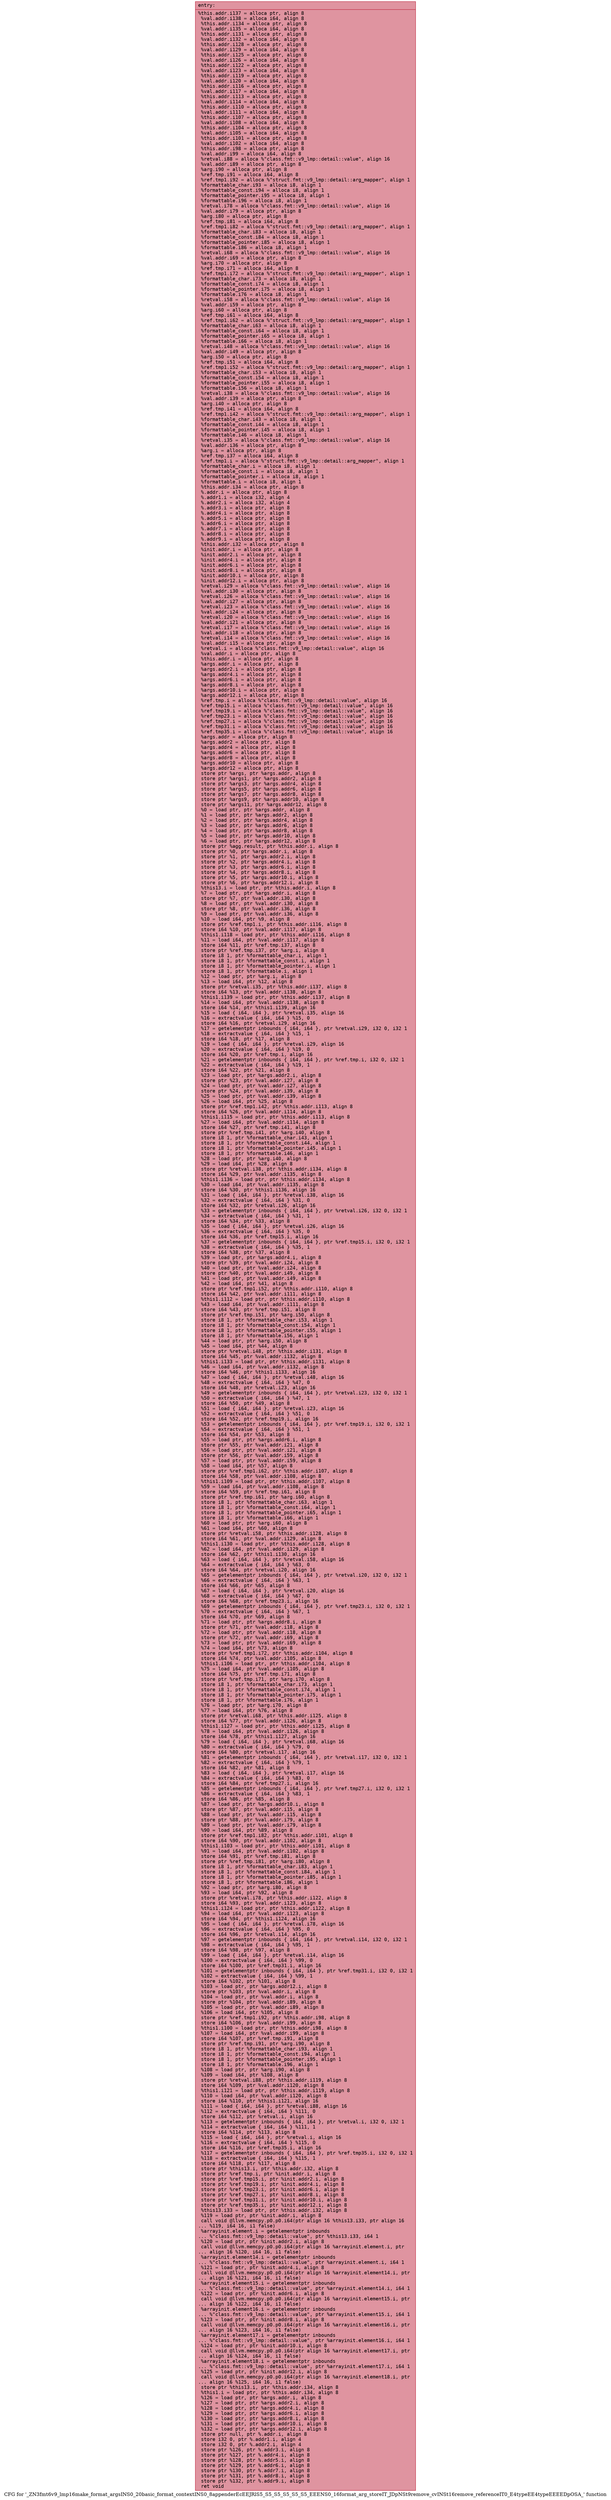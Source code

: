 digraph "CFG for '_ZN3fmt6v9_lmp16make_format_argsINS0_20basic_format_contextINS0_8appenderEcEEJRlS5_S5_S5_S5_S5_S5_EEENS0_16format_arg_storeIT_JDpNSt9remove_cvINSt16remove_referenceIT0_E4typeEE4typeEEEEDpOSA_' function" {
	label="CFG for '_ZN3fmt6v9_lmp16make_format_argsINS0_20basic_format_contextINS0_8appenderEcEEJRlS5_S5_S5_S5_S5_S5_EEENS0_16format_arg_storeIT_JDpNSt9remove_cvINSt16remove_referenceIT0_E4typeEE4typeEEEEDpOSA_' function";

	Node0x5602384758b0 [shape=record,color="#b70d28ff", style=filled, fillcolor="#b70d2870" fontname="Courier",label="{entry:\l|  %this.addr.i137 = alloca ptr, align 8\l  %val.addr.i138 = alloca i64, align 8\l  %this.addr.i134 = alloca ptr, align 8\l  %val.addr.i135 = alloca i64, align 8\l  %this.addr.i131 = alloca ptr, align 8\l  %val.addr.i132 = alloca i64, align 8\l  %this.addr.i128 = alloca ptr, align 8\l  %val.addr.i129 = alloca i64, align 8\l  %this.addr.i125 = alloca ptr, align 8\l  %val.addr.i126 = alloca i64, align 8\l  %this.addr.i122 = alloca ptr, align 8\l  %val.addr.i123 = alloca i64, align 8\l  %this.addr.i119 = alloca ptr, align 8\l  %val.addr.i120 = alloca i64, align 8\l  %this.addr.i116 = alloca ptr, align 8\l  %val.addr.i117 = alloca i64, align 8\l  %this.addr.i113 = alloca ptr, align 8\l  %val.addr.i114 = alloca i64, align 8\l  %this.addr.i110 = alloca ptr, align 8\l  %val.addr.i111 = alloca i64, align 8\l  %this.addr.i107 = alloca ptr, align 8\l  %val.addr.i108 = alloca i64, align 8\l  %this.addr.i104 = alloca ptr, align 8\l  %val.addr.i105 = alloca i64, align 8\l  %this.addr.i101 = alloca ptr, align 8\l  %val.addr.i102 = alloca i64, align 8\l  %this.addr.i98 = alloca ptr, align 8\l  %val.addr.i99 = alloca i64, align 8\l  %retval.i88 = alloca %\"class.fmt::v9_lmp::detail::value\", align 16\l  %val.addr.i89 = alloca ptr, align 8\l  %arg.i90 = alloca ptr, align 8\l  %ref.tmp.i91 = alloca i64, align 8\l  %ref.tmp1.i92 = alloca %\"struct.fmt::v9_lmp::detail::arg_mapper\", align 1\l  %formattable_char.i93 = alloca i8, align 1\l  %formattable_const.i94 = alloca i8, align 1\l  %formattable_pointer.i95 = alloca i8, align 1\l  %formattable.i96 = alloca i8, align 1\l  %retval.i78 = alloca %\"class.fmt::v9_lmp::detail::value\", align 16\l  %val.addr.i79 = alloca ptr, align 8\l  %arg.i80 = alloca ptr, align 8\l  %ref.tmp.i81 = alloca i64, align 8\l  %ref.tmp1.i82 = alloca %\"struct.fmt::v9_lmp::detail::arg_mapper\", align 1\l  %formattable_char.i83 = alloca i8, align 1\l  %formattable_const.i84 = alloca i8, align 1\l  %formattable_pointer.i85 = alloca i8, align 1\l  %formattable.i86 = alloca i8, align 1\l  %retval.i68 = alloca %\"class.fmt::v9_lmp::detail::value\", align 16\l  %val.addr.i69 = alloca ptr, align 8\l  %arg.i70 = alloca ptr, align 8\l  %ref.tmp.i71 = alloca i64, align 8\l  %ref.tmp1.i72 = alloca %\"struct.fmt::v9_lmp::detail::arg_mapper\", align 1\l  %formattable_char.i73 = alloca i8, align 1\l  %formattable_const.i74 = alloca i8, align 1\l  %formattable_pointer.i75 = alloca i8, align 1\l  %formattable.i76 = alloca i8, align 1\l  %retval.i58 = alloca %\"class.fmt::v9_lmp::detail::value\", align 16\l  %val.addr.i59 = alloca ptr, align 8\l  %arg.i60 = alloca ptr, align 8\l  %ref.tmp.i61 = alloca i64, align 8\l  %ref.tmp1.i62 = alloca %\"struct.fmt::v9_lmp::detail::arg_mapper\", align 1\l  %formattable_char.i63 = alloca i8, align 1\l  %formattable_const.i64 = alloca i8, align 1\l  %formattable_pointer.i65 = alloca i8, align 1\l  %formattable.i66 = alloca i8, align 1\l  %retval.i48 = alloca %\"class.fmt::v9_lmp::detail::value\", align 16\l  %val.addr.i49 = alloca ptr, align 8\l  %arg.i50 = alloca ptr, align 8\l  %ref.tmp.i51 = alloca i64, align 8\l  %ref.tmp1.i52 = alloca %\"struct.fmt::v9_lmp::detail::arg_mapper\", align 1\l  %formattable_char.i53 = alloca i8, align 1\l  %formattable_const.i54 = alloca i8, align 1\l  %formattable_pointer.i55 = alloca i8, align 1\l  %formattable.i56 = alloca i8, align 1\l  %retval.i38 = alloca %\"class.fmt::v9_lmp::detail::value\", align 16\l  %val.addr.i39 = alloca ptr, align 8\l  %arg.i40 = alloca ptr, align 8\l  %ref.tmp.i41 = alloca i64, align 8\l  %ref.tmp1.i42 = alloca %\"struct.fmt::v9_lmp::detail::arg_mapper\", align 1\l  %formattable_char.i43 = alloca i8, align 1\l  %formattable_const.i44 = alloca i8, align 1\l  %formattable_pointer.i45 = alloca i8, align 1\l  %formattable.i46 = alloca i8, align 1\l  %retval.i35 = alloca %\"class.fmt::v9_lmp::detail::value\", align 16\l  %val.addr.i36 = alloca ptr, align 8\l  %arg.i = alloca ptr, align 8\l  %ref.tmp.i37 = alloca i64, align 8\l  %ref.tmp1.i = alloca %\"struct.fmt::v9_lmp::detail::arg_mapper\", align 1\l  %formattable_char.i = alloca i8, align 1\l  %formattable_const.i = alloca i8, align 1\l  %formattable_pointer.i = alloca i8, align 1\l  %formattable.i = alloca i8, align 1\l  %this.addr.i34 = alloca ptr, align 8\l  %.addr.i = alloca ptr, align 8\l  %.addr1.i = alloca i32, align 4\l  %.addr2.i = alloca i32, align 4\l  %.addr3.i = alloca ptr, align 8\l  %.addr4.i = alloca ptr, align 8\l  %.addr5.i = alloca ptr, align 8\l  %.addr6.i = alloca ptr, align 8\l  %.addr7.i = alloca ptr, align 8\l  %.addr8.i = alloca ptr, align 8\l  %.addr9.i = alloca ptr, align 8\l  %this.addr.i32 = alloca ptr, align 8\l  %init.addr.i = alloca ptr, align 8\l  %init.addr2.i = alloca ptr, align 8\l  %init.addr4.i = alloca ptr, align 8\l  %init.addr6.i = alloca ptr, align 8\l  %init.addr8.i = alloca ptr, align 8\l  %init.addr10.i = alloca ptr, align 8\l  %init.addr12.i = alloca ptr, align 8\l  %retval.i29 = alloca %\"class.fmt::v9_lmp::detail::value\", align 16\l  %val.addr.i30 = alloca ptr, align 8\l  %retval.i26 = alloca %\"class.fmt::v9_lmp::detail::value\", align 16\l  %val.addr.i27 = alloca ptr, align 8\l  %retval.i23 = alloca %\"class.fmt::v9_lmp::detail::value\", align 16\l  %val.addr.i24 = alloca ptr, align 8\l  %retval.i20 = alloca %\"class.fmt::v9_lmp::detail::value\", align 16\l  %val.addr.i21 = alloca ptr, align 8\l  %retval.i17 = alloca %\"class.fmt::v9_lmp::detail::value\", align 16\l  %val.addr.i18 = alloca ptr, align 8\l  %retval.i14 = alloca %\"class.fmt::v9_lmp::detail::value\", align 16\l  %val.addr.i15 = alloca ptr, align 8\l  %retval.i = alloca %\"class.fmt::v9_lmp::detail::value\", align 16\l  %val.addr.i = alloca ptr, align 8\l  %this.addr.i = alloca ptr, align 8\l  %args.addr.i = alloca ptr, align 8\l  %args.addr2.i = alloca ptr, align 8\l  %args.addr4.i = alloca ptr, align 8\l  %args.addr6.i = alloca ptr, align 8\l  %args.addr8.i = alloca ptr, align 8\l  %args.addr10.i = alloca ptr, align 8\l  %args.addr12.i = alloca ptr, align 8\l  %ref.tmp.i = alloca %\"class.fmt::v9_lmp::detail::value\", align 16\l  %ref.tmp15.i = alloca %\"class.fmt::v9_lmp::detail::value\", align 16\l  %ref.tmp19.i = alloca %\"class.fmt::v9_lmp::detail::value\", align 16\l  %ref.tmp23.i = alloca %\"class.fmt::v9_lmp::detail::value\", align 16\l  %ref.tmp27.i = alloca %\"class.fmt::v9_lmp::detail::value\", align 16\l  %ref.tmp31.i = alloca %\"class.fmt::v9_lmp::detail::value\", align 16\l  %ref.tmp35.i = alloca %\"class.fmt::v9_lmp::detail::value\", align 16\l  %args.addr = alloca ptr, align 8\l  %args.addr2 = alloca ptr, align 8\l  %args.addr4 = alloca ptr, align 8\l  %args.addr6 = alloca ptr, align 8\l  %args.addr8 = alloca ptr, align 8\l  %args.addr10 = alloca ptr, align 8\l  %args.addr12 = alloca ptr, align 8\l  store ptr %args, ptr %args.addr, align 8\l  store ptr %args1, ptr %args.addr2, align 8\l  store ptr %args3, ptr %args.addr4, align 8\l  store ptr %args5, ptr %args.addr6, align 8\l  store ptr %args7, ptr %args.addr8, align 8\l  store ptr %args9, ptr %args.addr10, align 8\l  store ptr %args11, ptr %args.addr12, align 8\l  %0 = load ptr, ptr %args.addr, align 8\l  %1 = load ptr, ptr %args.addr2, align 8\l  %2 = load ptr, ptr %args.addr4, align 8\l  %3 = load ptr, ptr %args.addr6, align 8\l  %4 = load ptr, ptr %args.addr8, align 8\l  %5 = load ptr, ptr %args.addr10, align 8\l  %6 = load ptr, ptr %args.addr12, align 8\l  store ptr %agg.result, ptr %this.addr.i, align 8\l  store ptr %0, ptr %args.addr.i, align 8\l  store ptr %1, ptr %args.addr2.i, align 8\l  store ptr %2, ptr %args.addr4.i, align 8\l  store ptr %3, ptr %args.addr6.i, align 8\l  store ptr %4, ptr %args.addr8.i, align 8\l  store ptr %5, ptr %args.addr10.i, align 8\l  store ptr %6, ptr %args.addr12.i, align 8\l  %this13.i = load ptr, ptr %this.addr.i, align 8\l  %7 = load ptr, ptr %args.addr.i, align 8\l  store ptr %7, ptr %val.addr.i30, align 8\l  %8 = load ptr, ptr %val.addr.i30, align 8\l  store ptr %8, ptr %val.addr.i36, align 8\l  %9 = load ptr, ptr %val.addr.i36, align 8\l  %10 = load i64, ptr %9, align 8\l  store ptr %ref.tmp1.i, ptr %this.addr.i116, align 8\l  store i64 %10, ptr %val.addr.i117, align 8\l  %this1.i118 = load ptr, ptr %this.addr.i116, align 8\l  %11 = load i64, ptr %val.addr.i117, align 8\l  store i64 %11, ptr %ref.tmp.i37, align 8\l  store ptr %ref.tmp.i37, ptr %arg.i, align 8\l  store i8 1, ptr %formattable_char.i, align 1\l  store i8 1, ptr %formattable_const.i, align 1\l  store i8 1, ptr %formattable_pointer.i, align 1\l  store i8 1, ptr %formattable.i, align 1\l  %12 = load ptr, ptr %arg.i, align 8\l  %13 = load i64, ptr %12, align 8\l  store ptr %retval.i35, ptr %this.addr.i137, align 8\l  store i64 %13, ptr %val.addr.i138, align 8\l  %this1.i139 = load ptr, ptr %this.addr.i137, align 8\l  %14 = load i64, ptr %val.addr.i138, align 8\l  store i64 %14, ptr %this1.i139, align 16\l  %15 = load \{ i64, i64 \}, ptr %retval.i35, align 16\l  %16 = extractvalue \{ i64, i64 \} %15, 0\l  store i64 %16, ptr %retval.i29, align 16\l  %17 = getelementptr inbounds \{ i64, i64 \}, ptr %retval.i29, i32 0, i32 1\l  %18 = extractvalue \{ i64, i64 \} %15, 1\l  store i64 %18, ptr %17, align 8\l  %19 = load \{ i64, i64 \}, ptr %retval.i29, align 16\l  %20 = extractvalue \{ i64, i64 \} %19, 0\l  store i64 %20, ptr %ref.tmp.i, align 16\l  %21 = getelementptr inbounds \{ i64, i64 \}, ptr %ref.tmp.i, i32 0, i32 1\l  %22 = extractvalue \{ i64, i64 \} %19, 1\l  store i64 %22, ptr %21, align 8\l  %23 = load ptr, ptr %args.addr2.i, align 8\l  store ptr %23, ptr %val.addr.i27, align 8\l  %24 = load ptr, ptr %val.addr.i27, align 8\l  store ptr %24, ptr %val.addr.i39, align 8\l  %25 = load ptr, ptr %val.addr.i39, align 8\l  %26 = load i64, ptr %25, align 8\l  store ptr %ref.tmp1.i42, ptr %this.addr.i113, align 8\l  store i64 %26, ptr %val.addr.i114, align 8\l  %this1.i115 = load ptr, ptr %this.addr.i113, align 8\l  %27 = load i64, ptr %val.addr.i114, align 8\l  store i64 %27, ptr %ref.tmp.i41, align 8\l  store ptr %ref.tmp.i41, ptr %arg.i40, align 8\l  store i8 1, ptr %formattable_char.i43, align 1\l  store i8 1, ptr %formattable_const.i44, align 1\l  store i8 1, ptr %formattable_pointer.i45, align 1\l  store i8 1, ptr %formattable.i46, align 1\l  %28 = load ptr, ptr %arg.i40, align 8\l  %29 = load i64, ptr %28, align 8\l  store ptr %retval.i38, ptr %this.addr.i134, align 8\l  store i64 %29, ptr %val.addr.i135, align 8\l  %this1.i136 = load ptr, ptr %this.addr.i134, align 8\l  %30 = load i64, ptr %val.addr.i135, align 8\l  store i64 %30, ptr %this1.i136, align 16\l  %31 = load \{ i64, i64 \}, ptr %retval.i38, align 16\l  %32 = extractvalue \{ i64, i64 \} %31, 0\l  store i64 %32, ptr %retval.i26, align 16\l  %33 = getelementptr inbounds \{ i64, i64 \}, ptr %retval.i26, i32 0, i32 1\l  %34 = extractvalue \{ i64, i64 \} %31, 1\l  store i64 %34, ptr %33, align 8\l  %35 = load \{ i64, i64 \}, ptr %retval.i26, align 16\l  %36 = extractvalue \{ i64, i64 \} %35, 0\l  store i64 %36, ptr %ref.tmp15.i, align 16\l  %37 = getelementptr inbounds \{ i64, i64 \}, ptr %ref.tmp15.i, i32 0, i32 1\l  %38 = extractvalue \{ i64, i64 \} %35, 1\l  store i64 %38, ptr %37, align 8\l  %39 = load ptr, ptr %args.addr4.i, align 8\l  store ptr %39, ptr %val.addr.i24, align 8\l  %40 = load ptr, ptr %val.addr.i24, align 8\l  store ptr %40, ptr %val.addr.i49, align 8\l  %41 = load ptr, ptr %val.addr.i49, align 8\l  %42 = load i64, ptr %41, align 8\l  store ptr %ref.tmp1.i52, ptr %this.addr.i110, align 8\l  store i64 %42, ptr %val.addr.i111, align 8\l  %this1.i112 = load ptr, ptr %this.addr.i110, align 8\l  %43 = load i64, ptr %val.addr.i111, align 8\l  store i64 %43, ptr %ref.tmp.i51, align 8\l  store ptr %ref.tmp.i51, ptr %arg.i50, align 8\l  store i8 1, ptr %formattable_char.i53, align 1\l  store i8 1, ptr %formattable_const.i54, align 1\l  store i8 1, ptr %formattable_pointer.i55, align 1\l  store i8 1, ptr %formattable.i56, align 1\l  %44 = load ptr, ptr %arg.i50, align 8\l  %45 = load i64, ptr %44, align 8\l  store ptr %retval.i48, ptr %this.addr.i131, align 8\l  store i64 %45, ptr %val.addr.i132, align 8\l  %this1.i133 = load ptr, ptr %this.addr.i131, align 8\l  %46 = load i64, ptr %val.addr.i132, align 8\l  store i64 %46, ptr %this1.i133, align 16\l  %47 = load \{ i64, i64 \}, ptr %retval.i48, align 16\l  %48 = extractvalue \{ i64, i64 \} %47, 0\l  store i64 %48, ptr %retval.i23, align 16\l  %49 = getelementptr inbounds \{ i64, i64 \}, ptr %retval.i23, i32 0, i32 1\l  %50 = extractvalue \{ i64, i64 \} %47, 1\l  store i64 %50, ptr %49, align 8\l  %51 = load \{ i64, i64 \}, ptr %retval.i23, align 16\l  %52 = extractvalue \{ i64, i64 \} %51, 0\l  store i64 %52, ptr %ref.tmp19.i, align 16\l  %53 = getelementptr inbounds \{ i64, i64 \}, ptr %ref.tmp19.i, i32 0, i32 1\l  %54 = extractvalue \{ i64, i64 \} %51, 1\l  store i64 %54, ptr %53, align 8\l  %55 = load ptr, ptr %args.addr6.i, align 8\l  store ptr %55, ptr %val.addr.i21, align 8\l  %56 = load ptr, ptr %val.addr.i21, align 8\l  store ptr %56, ptr %val.addr.i59, align 8\l  %57 = load ptr, ptr %val.addr.i59, align 8\l  %58 = load i64, ptr %57, align 8\l  store ptr %ref.tmp1.i62, ptr %this.addr.i107, align 8\l  store i64 %58, ptr %val.addr.i108, align 8\l  %this1.i109 = load ptr, ptr %this.addr.i107, align 8\l  %59 = load i64, ptr %val.addr.i108, align 8\l  store i64 %59, ptr %ref.tmp.i61, align 8\l  store ptr %ref.tmp.i61, ptr %arg.i60, align 8\l  store i8 1, ptr %formattable_char.i63, align 1\l  store i8 1, ptr %formattable_const.i64, align 1\l  store i8 1, ptr %formattable_pointer.i65, align 1\l  store i8 1, ptr %formattable.i66, align 1\l  %60 = load ptr, ptr %arg.i60, align 8\l  %61 = load i64, ptr %60, align 8\l  store ptr %retval.i58, ptr %this.addr.i128, align 8\l  store i64 %61, ptr %val.addr.i129, align 8\l  %this1.i130 = load ptr, ptr %this.addr.i128, align 8\l  %62 = load i64, ptr %val.addr.i129, align 8\l  store i64 %62, ptr %this1.i130, align 16\l  %63 = load \{ i64, i64 \}, ptr %retval.i58, align 16\l  %64 = extractvalue \{ i64, i64 \} %63, 0\l  store i64 %64, ptr %retval.i20, align 16\l  %65 = getelementptr inbounds \{ i64, i64 \}, ptr %retval.i20, i32 0, i32 1\l  %66 = extractvalue \{ i64, i64 \} %63, 1\l  store i64 %66, ptr %65, align 8\l  %67 = load \{ i64, i64 \}, ptr %retval.i20, align 16\l  %68 = extractvalue \{ i64, i64 \} %67, 0\l  store i64 %68, ptr %ref.tmp23.i, align 16\l  %69 = getelementptr inbounds \{ i64, i64 \}, ptr %ref.tmp23.i, i32 0, i32 1\l  %70 = extractvalue \{ i64, i64 \} %67, 1\l  store i64 %70, ptr %69, align 8\l  %71 = load ptr, ptr %args.addr8.i, align 8\l  store ptr %71, ptr %val.addr.i18, align 8\l  %72 = load ptr, ptr %val.addr.i18, align 8\l  store ptr %72, ptr %val.addr.i69, align 8\l  %73 = load ptr, ptr %val.addr.i69, align 8\l  %74 = load i64, ptr %73, align 8\l  store ptr %ref.tmp1.i72, ptr %this.addr.i104, align 8\l  store i64 %74, ptr %val.addr.i105, align 8\l  %this1.i106 = load ptr, ptr %this.addr.i104, align 8\l  %75 = load i64, ptr %val.addr.i105, align 8\l  store i64 %75, ptr %ref.tmp.i71, align 8\l  store ptr %ref.tmp.i71, ptr %arg.i70, align 8\l  store i8 1, ptr %formattable_char.i73, align 1\l  store i8 1, ptr %formattable_const.i74, align 1\l  store i8 1, ptr %formattable_pointer.i75, align 1\l  store i8 1, ptr %formattable.i76, align 1\l  %76 = load ptr, ptr %arg.i70, align 8\l  %77 = load i64, ptr %76, align 8\l  store ptr %retval.i68, ptr %this.addr.i125, align 8\l  store i64 %77, ptr %val.addr.i126, align 8\l  %this1.i127 = load ptr, ptr %this.addr.i125, align 8\l  %78 = load i64, ptr %val.addr.i126, align 8\l  store i64 %78, ptr %this1.i127, align 16\l  %79 = load \{ i64, i64 \}, ptr %retval.i68, align 16\l  %80 = extractvalue \{ i64, i64 \} %79, 0\l  store i64 %80, ptr %retval.i17, align 16\l  %81 = getelementptr inbounds \{ i64, i64 \}, ptr %retval.i17, i32 0, i32 1\l  %82 = extractvalue \{ i64, i64 \} %79, 1\l  store i64 %82, ptr %81, align 8\l  %83 = load \{ i64, i64 \}, ptr %retval.i17, align 16\l  %84 = extractvalue \{ i64, i64 \} %83, 0\l  store i64 %84, ptr %ref.tmp27.i, align 16\l  %85 = getelementptr inbounds \{ i64, i64 \}, ptr %ref.tmp27.i, i32 0, i32 1\l  %86 = extractvalue \{ i64, i64 \} %83, 1\l  store i64 %86, ptr %85, align 8\l  %87 = load ptr, ptr %args.addr10.i, align 8\l  store ptr %87, ptr %val.addr.i15, align 8\l  %88 = load ptr, ptr %val.addr.i15, align 8\l  store ptr %88, ptr %val.addr.i79, align 8\l  %89 = load ptr, ptr %val.addr.i79, align 8\l  %90 = load i64, ptr %89, align 8\l  store ptr %ref.tmp1.i82, ptr %this.addr.i101, align 8\l  store i64 %90, ptr %val.addr.i102, align 8\l  %this1.i103 = load ptr, ptr %this.addr.i101, align 8\l  %91 = load i64, ptr %val.addr.i102, align 8\l  store i64 %91, ptr %ref.tmp.i81, align 8\l  store ptr %ref.tmp.i81, ptr %arg.i80, align 8\l  store i8 1, ptr %formattable_char.i83, align 1\l  store i8 1, ptr %formattable_const.i84, align 1\l  store i8 1, ptr %formattable_pointer.i85, align 1\l  store i8 1, ptr %formattable.i86, align 1\l  %92 = load ptr, ptr %arg.i80, align 8\l  %93 = load i64, ptr %92, align 8\l  store ptr %retval.i78, ptr %this.addr.i122, align 8\l  store i64 %93, ptr %val.addr.i123, align 8\l  %this1.i124 = load ptr, ptr %this.addr.i122, align 8\l  %94 = load i64, ptr %val.addr.i123, align 8\l  store i64 %94, ptr %this1.i124, align 16\l  %95 = load \{ i64, i64 \}, ptr %retval.i78, align 16\l  %96 = extractvalue \{ i64, i64 \} %95, 0\l  store i64 %96, ptr %retval.i14, align 16\l  %97 = getelementptr inbounds \{ i64, i64 \}, ptr %retval.i14, i32 0, i32 1\l  %98 = extractvalue \{ i64, i64 \} %95, 1\l  store i64 %98, ptr %97, align 8\l  %99 = load \{ i64, i64 \}, ptr %retval.i14, align 16\l  %100 = extractvalue \{ i64, i64 \} %99, 0\l  store i64 %100, ptr %ref.tmp31.i, align 16\l  %101 = getelementptr inbounds \{ i64, i64 \}, ptr %ref.tmp31.i, i32 0, i32 1\l  %102 = extractvalue \{ i64, i64 \} %99, 1\l  store i64 %102, ptr %101, align 8\l  %103 = load ptr, ptr %args.addr12.i, align 8\l  store ptr %103, ptr %val.addr.i, align 8\l  %104 = load ptr, ptr %val.addr.i, align 8\l  store ptr %104, ptr %val.addr.i89, align 8\l  %105 = load ptr, ptr %val.addr.i89, align 8\l  %106 = load i64, ptr %105, align 8\l  store ptr %ref.tmp1.i92, ptr %this.addr.i98, align 8\l  store i64 %106, ptr %val.addr.i99, align 8\l  %this1.i100 = load ptr, ptr %this.addr.i98, align 8\l  %107 = load i64, ptr %val.addr.i99, align 8\l  store i64 %107, ptr %ref.tmp.i91, align 8\l  store ptr %ref.tmp.i91, ptr %arg.i90, align 8\l  store i8 1, ptr %formattable_char.i93, align 1\l  store i8 1, ptr %formattable_const.i94, align 1\l  store i8 1, ptr %formattable_pointer.i95, align 1\l  store i8 1, ptr %formattable.i96, align 1\l  %108 = load ptr, ptr %arg.i90, align 8\l  %109 = load i64, ptr %108, align 8\l  store ptr %retval.i88, ptr %this.addr.i119, align 8\l  store i64 %109, ptr %val.addr.i120, align 8\l  %this1.i121 = load ptr, ptr %this.addr.i119, align 8\l  %110 = load i64, ptr %val.addr.i120, align 8\l  store i64 %110, ptr %this1.i121, align 16\l  %111 = load \{ i64, i64 \}, ptr %retval.i88, align 16\l  %112 = extractvalue \{ i64, i64 \} %111, 0\l  store i64 %112, ptr %retval.i, align 16\l  %113 = getelementptr inbounds \{ i64, i64 \}, ptr %retval.i, i32 0, i32 1\l  %114 = extractvalue \{ i64, i64 \} %111, 1\l  store i64 %114, ptr %113, align 8\l  %115 = load \{ i64, i64 \}, ptr %retval.i, align 16\l  %116 = extractvalue \{ i64, i64 \} %115, 0\l  store i64 %116, ptr %ref.tmp35.i, align 16\l  %117 = getelementptr inbounds \{ i64, i64 \}, ptr %ref.tmp35.i, i32 0, i32 1\l  %118 = extractvalue \{ i64, i64 \} %115, 1\l  store i64 %118, ptr %117, align 8\l  store ptr %this13.i, ptr %this.addr.i32, align 8\l  store ptr %ref.tmp.i, ptr %init.addr.i, align 8\l  store ptr %ref.tmp15.i, ptr %init.addr2.i, align 8\l  store ptr %ref.tmp19.i, ptr %init.addr4.i, align 8\l  store ptr %ref.tmp23.i, ptr %init.addr6.i, align 8\l  store ptr %ref.tmp27.i, ptr %init.addr8.i, align 8\l  store ptr %ref.tmp31.i, ptr %init.addr10.i, align 8\l  store ptr %ref.tmp35.i, ptr %init.addr12.i, align 8\l  %this13.i33 = load ptr, ptr %this.addr.i32, align 8\l  %119 = load ptr, ptr %init.addr.i, align 8\l  call void @llvm.memcpy.p0.p0.i64(ptr align 16 %this13.i33, ptr align 16\l... %119, i64 16, i1 false)\l  %arrayinit.element.i = getelementptr inbounds\l... %\"class.fmt::v9_lmp::detail::value\", ptr %this13.i33, i64 1\l  %120 = load ptr, ptr %init.addr2.i, align 8\l  call void @llvm.memcpy.p0.p0.i64(ptr align 16 %arrayinit.element.i, ptr\l... align 16 %120, i64 16, i1 false)\l  %arrayinit.element14.i = getelementptr inbounds\l... %\"class.fmt::v9_lmp::detail::value\", ptr %arrayinit.element.i, i64 1\l  %121 = load ptr, ptr %init.addr4.i, align 8\l  call void @llvm.memcpy.p0.p0.i64(ptr align 16 %arrayinit.element14.i, ptr\l... align 16 %121, i64 16, i1 false)\l  %arrayinit.element15.i = getelementptr inbounds\l... %\"class.fmt::v9_lmp::detail::value\", ptr %arrayinit.element14.i, i64 1\l  %122 = load ptr, ptr %init.addr6.i, align 8\l  call void @llvm.memcpy.p0.p0.i64(ptr align 16 %arrayinit.element15.i, ptr\l... align 16 %122, i64 16, i1 false)\l  %arrayinit.element16.i = getelementptr inbounds\l... %\"class.fmt::v9_lmp::detail::value\", ptr %arrayinit.element15.i, i64 1\l  %123 = load ptr, ptr %init.addr8.i, align 8\l  call void @llvm.memcpy.p0.p0.i64(ptr align 16 %arrayinit.element16.i, ptr\l... align 16 %123, i64 16, i1 false)\l  %arrayinit.element17.i = getelementptr inbounds\l... %\"class.fmt::v9_lmp::detail::value\", ptr %arrayinit.element16.i, i64 1\l  %124 = load ptr, ptr %init.addr10.i, align 8\l  call void @llvm.memcpy.p0.p0.i64(ptr align 16 %arrayinit.element17.i, ptr\l... align 16 %124, i64 16, i1 false)\l  %arrayinit.element18.i = getelementptr inbounds\l... %\"class.fmt::v9_lmp::detail::value\", ptr %arrayinit.element17.i, i64 1\l  %125 = load ptr, ptr %init.addr12.i, align 8\l  call void @llvm.memcpy.p0.p0.i64(ptr align 16 %arrayinit.element18.i, ptr\l... align 16 %125, i64 16, i1 false)\l  store ptr %this13.i, ptr %this.addr.i34, align 8\l  %this1.i = load ptr, ptr %this.addr.i34, align 8\l  %126 = load ptr, ptr %args.addr.i, align 8\l  %127 = load ptr, ptr %args.addr2.i, align 8\l  %128 = load ptr, ptr %args.addr4.i, align 8\l  %129 = load ptr, ptr %args.addr6.i, align 8\l  %130 = load ptr, ptr %args.addr8.i, align 8\l  %131 = load ptr, ptr %args.addr10.i, align 8\l  %132 = load ptr, ptr %args.addr12.i, align 8\l  store ptr null, ptr %.addr.i, align 8\l  store i32 0, ptr %.addr1.i, align 4\l  store i32 0, ptr %.addr2.i, align 4\l  store ptr %126, ptr %.addr3.i, align 8\l  store ptr %127, ptr %.addr4.i, align 8\l  store ptr %128, ptr %.addr5.i, align 8\l  store ptr %129, ptr %.addr6.i, align 8\l  store ptr %130, ptr %.addr7.i, align 8\l  store ptr %131, ptr %.addr8.i, align 8\l  store ptr %132, ptr %.addr9.i, align 8\l  ret void\l}"];
}
